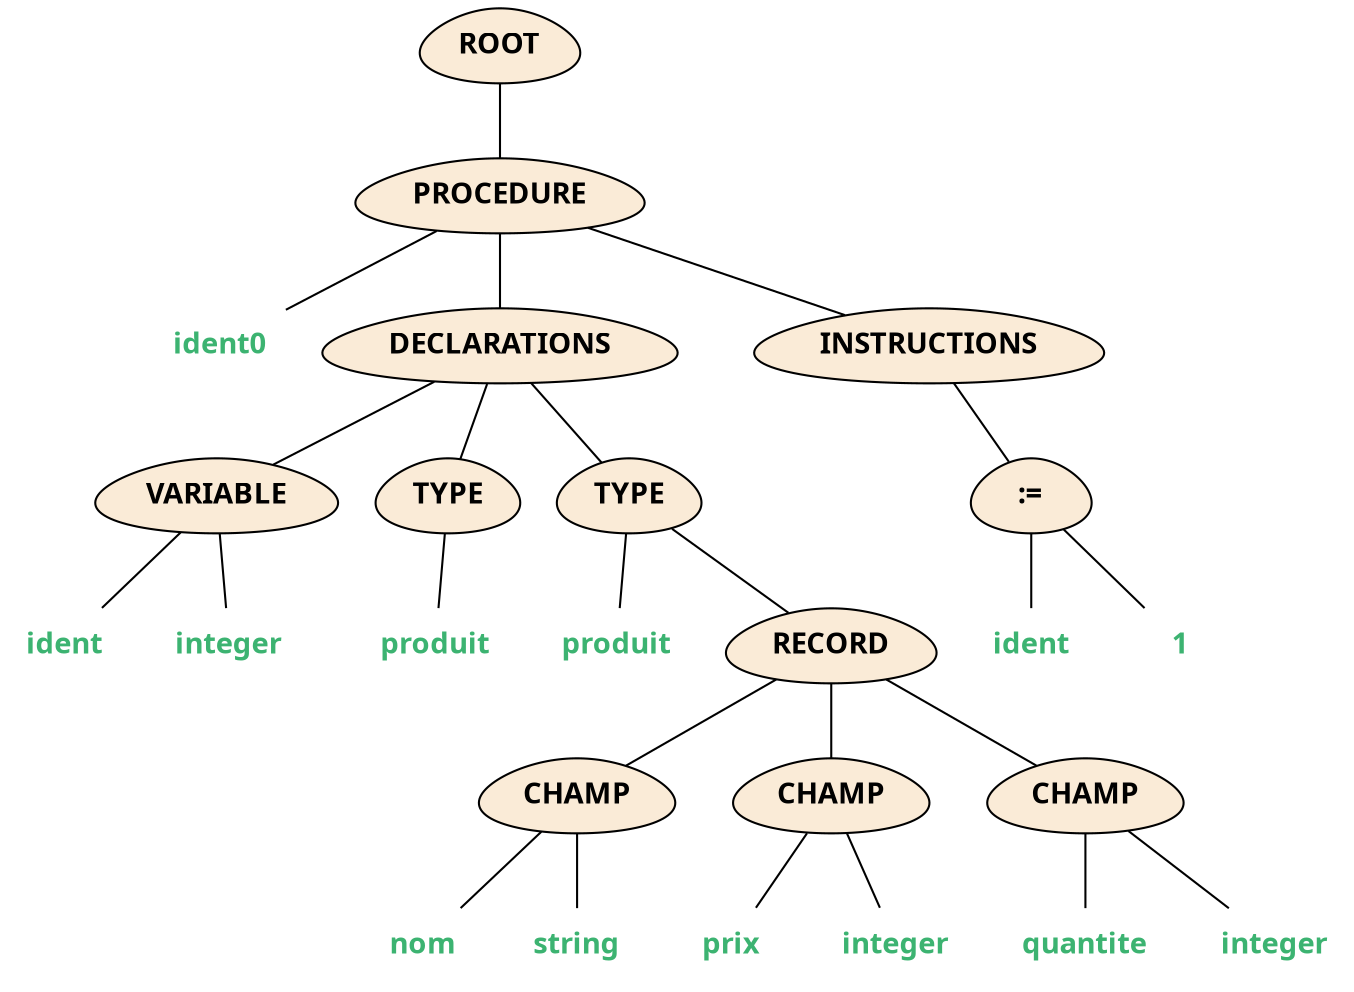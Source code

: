 graph
	{
		fontname="Helvetica bold,bold"
		node [fontname="Helvetica bold,bold"]
		edge [fontname="Helvetica,Arial,sans-serif"]
		{
			label="AST"
			node0;
			node0 [label="ROOT" shape=egg fontcolor=black style=filled fillcolor=antiquewhite];
			node1;
			node1 [label="PROCEDURE" shape=egg fontcolor=black style=filled fillcolor=antiquewhite];
			node0 -- node1;
			node2;
			node2 [label="ident0" shape=plaintext fontcolor=mediumseagreen];
			node1 -- node2;
			node3;
			node3 [label="DECLARATIONS" shape=egg fontcolor=black style=filled fillcolor=antiquewhite];
			node1 -- node3;
			node4;
			node4 [label="VARIABLE" shape=egg fontcolor=black style=filled fillcolor=antiquewhite];
			node3 -- node4;
			node5;
			node5 [label="ident" shape=plaintext fontcolor=mediumseagreen];
			node4 -- node5;
			node6;
			node6 [label="integer" shape=plaintext fontcolor=mediumseagreen];
			node4 -- node6;
			node7;
			node7 [label="TYPE" shape=egg fontcolor=black style=filled fillcolor=antiquewhite];
			node3 -- node7;
			node8;
			node8 [label="produit" shape=plaintext fontcolor=mediumseagreen];
			node7 -- node8;
			node9;
			node9 [label="TYPE" shape=egg fontcolor=black style=filled fillcolor=antiquewhite];
			node3 -- node9;
			node10;
			node10 [label="produit" shape=plaintext fontcolor=mediumseagreen];
			node9 -- node10;
			node11;
			node11 [label="RECORD" shape=egg fontcolor=black style=filled fillcolor=antiquewhite];
			node9 -- node11;
			node12;
			node12 [label="CHAMP" shape=egg fontcolor=black style=filled fillcolor=antiquewhite];
			node11 -- node12;
			node13;
			node13 [label="nom" shape=plaintext fontcolor=mediumseagreen];
			node12 -- node13;
			node14;
			node14 [label="string" shape=plaintext fontcolor=mediumseagreen];
			node12 -- node14;
			node15;
			node15 [label="CHAMP" shape=egg fontcolor=black style=filled fillcolor=antiquewhite];
			node11 -- node15;
			node16;
			node16 [label="prix" shape=plaintext fontcolor=mediumseagreen];
			node15 -- node16;
			node17;
			node17 [label="integer" shape=plaintext fontcolor=mediumseagreen];
			node15 -- node17;
			node18;
			node18 [label="CHAMP" shape=egg fontcolor=black style=filled fillcolor=antiquewhite];
			node11 -- node18;
			node19;
			node19 [label="quantite" shape=plaintext fontcolor=mediumseagreen];
			node18 -- node19;
			node20;
			node20 [label="integer" shape=plaintext fontcolor=mediumseagreen];
			node18 -- node20;
			node21;
			node21 [label="INSTRUCTIONS" shape=egg fontcolor=black style=filled fillcolor=antiquewhite];
			node1 -- node21;
			node22;
			node22 [label="ident" shape=plaintext fontcolor=mediumseagreen];
			node23;
			node23 [label="1" shape=plaintext fontcolor=mediumseagreen];
			node24;
			node24 [label=":=" shape=egg fontcolor=black style=filled fillcolor=antiquewhite];
			node21 -- node24;
			node24 -- node22;
			node24 -- node23;
		}
	}